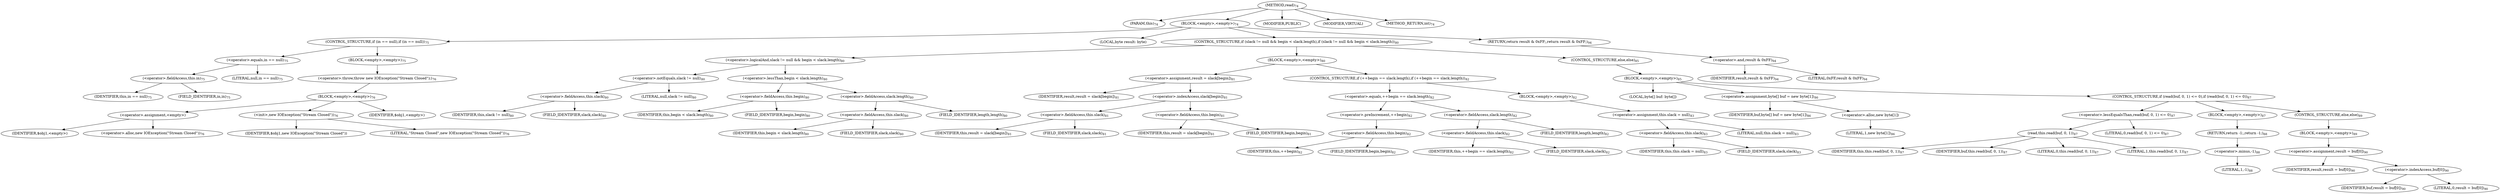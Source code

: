 digraph "read" {  
"80" [label = <(METHOD,read)<SUB>74</SUB>> ]
"7" [label = <(PARAM,this)<SUB>74</SUB>> ]
"81" [label = <(BLOCK,&lt;empty&gt;,&lt;empty&gt;)<SUB>74</SUB>> ]
"82" [label = <(CONTROL_STRUCTURE,if (in == null),if (in == null))<SUB>75</SUB>> ]
"83" [label = <(&lt;operator&gt;.equals,in == null)<SUB>75</SUB>> ]
"84" [label = <(&lt;operator&gt;.fieldAccess,this.in)<SUB>75</SUB>> ]
"85" [label = <(IDENTIFIER,this,in == null)<SUB>75</SUB>> ]
"86" [label = <(FIELD_IDENTIFIER,in,in)<SUB>75</SUB>> ]
"87" [label = <(LITERAL,null,in == null)<SUB>75</SUB>> ]
"88" [label = <(BLOCK,&lt;empty&gt;,&lt;empty&gt;)<SUB>75</SUB>> ]
"89" [label = <(&lt;operator&gt;.throw,throw new IOException(&quot;Stream Closed&quot;);)<SUB>76</SUB>> ]
"90" [label = <(BLOCK,&lt;empty&gt;,&lt;empty&gt;)<SUB>76</SUB>> ]
"91" [label = <(&lt;operator&gt;.assignment,&lt;empty&gt;)> ]
"92" [label = <(IDENTIFIER,$obj1,&lt;empty&gt;)> ]
"93" [label = <(&lt;operator&gt;.alloc,new IOException(&quot;Stream Closed&quot;))<SUB>76</SUB>> ]
"94" [label = <(&lt;init&gt;,new IOException(&quot;Stream Closed&quot;))<SUB>76</SUB>> ]
"95" [label = <(IDENTIFIER,$obj1,new IOException(&quot;Stream Closed&quot;))> ]
"96" [label = <(LITERAL,&quot;Stream Closed&quot;,new IOException(&quot;Stream Closed&quot;))<SUB>76</SUB>> ]
"97" [label = <(IDENTIFIER,$obj1,&lt;empty&gt;)> ]
"98" [label = <(LOCAL,byte result: byte)> ]
"99" [label = <(CONTROL_STRUCTURE,if (slack != null &amp;&amp; begin &lt; slack.length),if (slack != null &amp;&amp; begin &lt; slack.length))<SUB>80</SUB>> ]
"100" [label = <(&lt;operator&gt;.logicalAnd,slack != null &amp;&amp; begin &lt; slack.length)<SUB>80</SUB>> ]
"101" [label = <(&lt;operator&gt;.notEquals,slack != null)<SUB>80</SUB>> ]
"102" [label = <(&lt;operator&gt;.fieldAccess,this.slack)<SUB>80</SUB>> ]
"103" [label = <(IDENTIFIER,this,slack != null)<SUB>80</SUB>> ]
"104" [label = <(FIELD_IDENTIFIER,slack,slack)<SUB>80</SUB>> ]
"105" [label = <(LITERAL,null,slack != null)<SUB>80</SUB>> ]
"106" [label = <(&lt;operator&gt;.lessThan,begin &lt; slack.length)<SUB>80</SUB>> ]
"107" [label = <(&lt;operator&gt;.fieldAccess,this.begin)<SUB>80</SUB>> ]
"108" [label = <(IDENTIFIER,this,begin &lt; slack.length)<SUB>80</SUB>> ]
"109" [label = <(FIELD_IDENTIFIER,begin,begin)<SUB>80</SUB>> ]
"110" [label = <(&lt;operator&gt;.fieldAccess,slack.length)<SUB>80</SUB>> ]
"111" [label = <(&lt;operator&gt;.fieldAccess,this.slack)<SUB>80</SUB>> ]
"112" [label = <(IDENTIFIER,this,begin &lt; slack.length)<SUB>80</SUB>> ]
"113" [label = <(FIELD_IDENTIFIER,slack,slack)<SUB>80</SUB>> ]
"114" [label = <(FIELD_IDENTIFIER,length,length)<SUB>80</SUB>> ]
"115" [label = <(BLOCK,&lt;empty&gt;,&lt;empty&gt;)<SUB>80</SUB>> ]
"116" [label = <(&lt;operator&gt;.assignment,result = slack[begin])<SUB>81</SUB>> ]
"117" [label = <(IDENTIFIER,result,result = slack[begin])<SUB>81</SUB>> ]
"118" [label = <(&lt;operator&gt;.indexAccess,slack[begin])<SUB>81</SUB>> ]
"119" [label = <(&lt;operator&gt;.fieldAccess,this.slack)<SUB>81</SUB>> ]
"120" [label = <(IDENTIFIER,this,result = slack[begin])<SUB>81</SUB>> ]
"121" [label = <(FIELD_IDENTIFIER,slack,slack)<SUB>81</SUB>> ]
"122" [label = <(&lt;operator&gt;.fieldAccess,this.begin)<SUB>81</SUB>> ]
"123" [label = <(IDENTIFIER,this,result = slack[begin])<SUB>81</SUB>> ]
"124" [label = <(FIELD_IDENTIFIER,begin,begin)<SUB>81</SUB>> ]
"125" [label = <(CONTROL_STRUCTURE,if (++begin == slack.length),if (++begin == slack.length))<SUB>82</SUB>> ]
"126" [label = <(&lt;operator&gt;.equals,++begin == slack.length)<SUB>82</SUB>> ]
"127" [label = <(&lt;operator&gt;.preIncrement,++begin)<SUB>82</SUB>> ]
"128" [label = <(&lt;operator&gt;.fieldAccess,this.begin)<SUB>82</SUB>> ]
"129" [label = <(IDENTIFIER,this,++begin)<SUB>82</SUB>> ]
"130" [label = <(FIELD_IDENTIFIER,begin,begin)<SUB>82</SUB>> ]
"131" [label = <(&lt;operator&gt;.fieldAccess,slack.length)<SUB>82</SUB>> ]
"132" [label = <(&lt;operator&gt;.fieldAccess,this.slack)<SUB>82</SUB>> ]
"133" [label = <(IDENTIFIER,this,++begin == slack.length)<SUB>82</SUB>> ]
"134" [label = <(FIELD_IDENTIFIER,slack,slack)<SUB>82</SUB>> ]
"135" [label = <(FIELD_IDENTIFIER,length,length)<SUB>82</SUB>> ]
"136" [label = <(BLOCK,&lt;empty&gt;,&lt;empty&gt;)<SUB>82</SUB>> ]
"137" [label = <(&lt;operator&gt;.assignment,this.slack = null)<SUB>83</SUB>> ]
"138" [label = <(&lt;operator&gt;.fieldAccess,this.slack)<SUB>83</SUB>> ]
"139" [label = <(IDENTIFIER,this,this.slack = null)<SUB>83</SUB>> ]
"140" [label = <(FIELD_IDENTIFIER,slack,slack)<SUB>83</SUB>> ]
"141" [label = <(LITERAL,null,this.slack = null)<SUB>83</SUB>> ]
"142" [label = <(CONTROL_STRUCTURE,else,else)<SUB>85</SUB>> ]
"143" [label = <(BLOCK,&lt;empty&gt;,&lt;empty&gt;)<SUB>85</SUB>> ]
"144" [label = <(LOCAL,byte[] buf: byte[])> ]
"145" [label = <(&lt;operator&gt;.assignment,byte[] buf = new byte[1])<SUB>86</SUB>> ]
"146" [label = <(IDENTIFIER,buf,byte[] buf = new byte[1])<SUB>86</SUB>> ]
"147" [label = <(&lt;operator&gt;.alloc,new byte[1])> ]
"148" [label = <(LITERAL,1,new byte[1])<SUB>86</SUB>> ]
"149" [label = <(CONTROL_STRUCTURE,if (read(buf, 0, 1) &lt;= 0),if (read(buf, 0, 1) &lt;= 0))<SUB>87</SUB>> ]
"150" [label = <(&lt;operator&gt;.lessEqualsThan,read(buf, 0, 1) &lt;= 0)<SUB>87</SUB>> ]
"151" [label = <(read,this.read(buf, 0, 1))<SUB>87</SUB>> ]
"6" [label = <(IDENTIFIER,this,this.read(buf, 0, 1))<SUB>87</SUB>> ]
"152" [label = <(IDENTIFIER,buf,this.read(buf, 0, 1))<SUB>87</SUB>> ]
"153" [label = <(LITERAL,0,this.read(buf, 0, 1))<SUB>87</SUB>> ]
"154" [label = <(LITERAL,1,this.read(buf, 0, 1))<SUB>87</SUB>> ]
"155" [label = <(LITERAL,0,read(buf, 0, 1) &lt;= 0)<SUB>87</SUB>> ]
"156" [label = <(BLOCK,&lt;empty&gt;,&lt;empty&gt;)<SUB>87</SUB>> ]
"157" [label = <(RETURN,return -1;,return -1;)<SUB>88</SUB>> ]
"158" [label = <(&lt;operator&gt;.minus,-1)<SUB>88</SUB>> ]
"159" [label = <(LITERAL,1,-1)<SUB>88</SUB>> ]
"160" [label = <(CONTROL_STRUCTURE,else,else)<SUB>89</SUB>> ]
"161" [label = <(BLOCK,&lt;empty&gt;,&lt;empty&gt;)<SUB>89</SUB>> ]
"162" [label = <(&lt;operator&gt;.assignment,result = buf[0])<SUB>90</SUB>> ]
"163" [label = <(IDENTIFIER,result,result = buf[0])<SUB>90</SUB>> ]
"164" [label = <(&lt;operator&gt;.indexAccess,buf[0])<SUB>90</SUB>> ]
"165" [label = <(IDENTIFIER,buf,result = buf[0])<SUB>90</SUB>> ]
"166" [label = <(LITERAL,0,result = buf[0])<SUB>90</SUB>> ]
"167" [label = <(RETURN,return result &amp; 0xFF;,return result &amp; 0xFF;)<SUB>94</SUB>> ]
"168" [label = <(&lt;operator&gt;.and,result &amp; 0xFF)<SUB>94</SUB>> ]
"169" [label = <(IDENTIFIER,result,result &amp; 0xFF)<SUB>94</SUB>> ]
"170" [label = <(LITERAL,0xFF,result &amp; 0xFF)<SUB>94</SUB>> ]
"171" [label = <(MODIFIER,PUBLIC)> ]
"172" [label = <(MODIFIER,VIRTUAL)> ]
"173" [label = <(METHOD_RETURN,int)<SUB>74</SUB>> ]
  "80" -> "7" 
  "80" -> "81" 
  "80" -> "171" 
  "80" -> "172" 
  "80" -> "173" 
  "81" -> "82" 
  "81" -> "98" 
  "81" -> "99" 
  "81" -> "167" 
  "82" -> "83" 
  "82" -> "88" 
  "83" -> "84" 
  "83" -> "87" 
  "84" -> "85" 
  "84" -> "86" 
  "88" -> "89" 
  "89" -> "90" 
  "90" -> "91" 
  "90" -> "94" 
  "90" -> "97" 
  "91" -> "92" 
  "91" -> "93" 
  "94" -> "95" 
  "94" -> "96" 
  "99" -> "100" 
  "99" -> "115" 
  "99" -> "142" 
  "100" -> "101" 
  "100" -> "106" 
  "101" -> "102" 
  "101" -> "105" 
  "102" -> "103" 
  "102" -> "104" 
  "106" -> "107" 
  "106" -> "110" 
  "107" -> "108" 
  "107" -> "109" 
  "110" -> "111" 
  "110" -> "114" 
  "111" -> "112" 
  "111" -> "113" 
  "115" -> "116" 
  "115" -> "125" 
  "116" -> "117" 
  "116" -> "118" 
  "118" -> "119" 
  "118" -> "122" 
  "119" -> "120" 
  "119" -> "121" 
  "122" -> "123" 
  "122" -> "124" 
  "125" -> "126" 
  "125" -> "136" 
  "126" -> "127" 
  "126" -> "131" 
  "127" -> "128" 
  "128" -> "129" 
  "128" -> "130" 
  "131" -> "132" 
  "131" -> "135" 
  "132" -> "133" 
  "132" -> "134" 
  "136" -> "137" 
  "137" -> "138" 
  "137" -> "141" 
  "138" -> "139" 
  "138" -> "140" 
  "142" -> "143" 
  "143" -> "144" 
  "143" -> "145" 
  "143" -> "149" 
  "145" -> "146" 
  "145" -> "147" 
  "147" -> "148" 
  "149" -> "150" 
  "149" -> "156" 
  "149" -> "160" 
  "150" -> "151" 
  "150" -> "155" 
  "151" -> "6" 
  "151" -> "152" 
  "151" -> "153" 
  "151" -> "154" 
  "156" -> "157" 
  "157" -> "158" 
  "158" -> "159" 
  "160" -> "161" 
  "161" -> "162" 
  "162" -> "163" 
  "162" -> "164" 
  "164" -> "165" 
  "164" -> "166" 
  "167" -> "168" 
  "168" -> "169" 
  "168" -> "170" 
}
